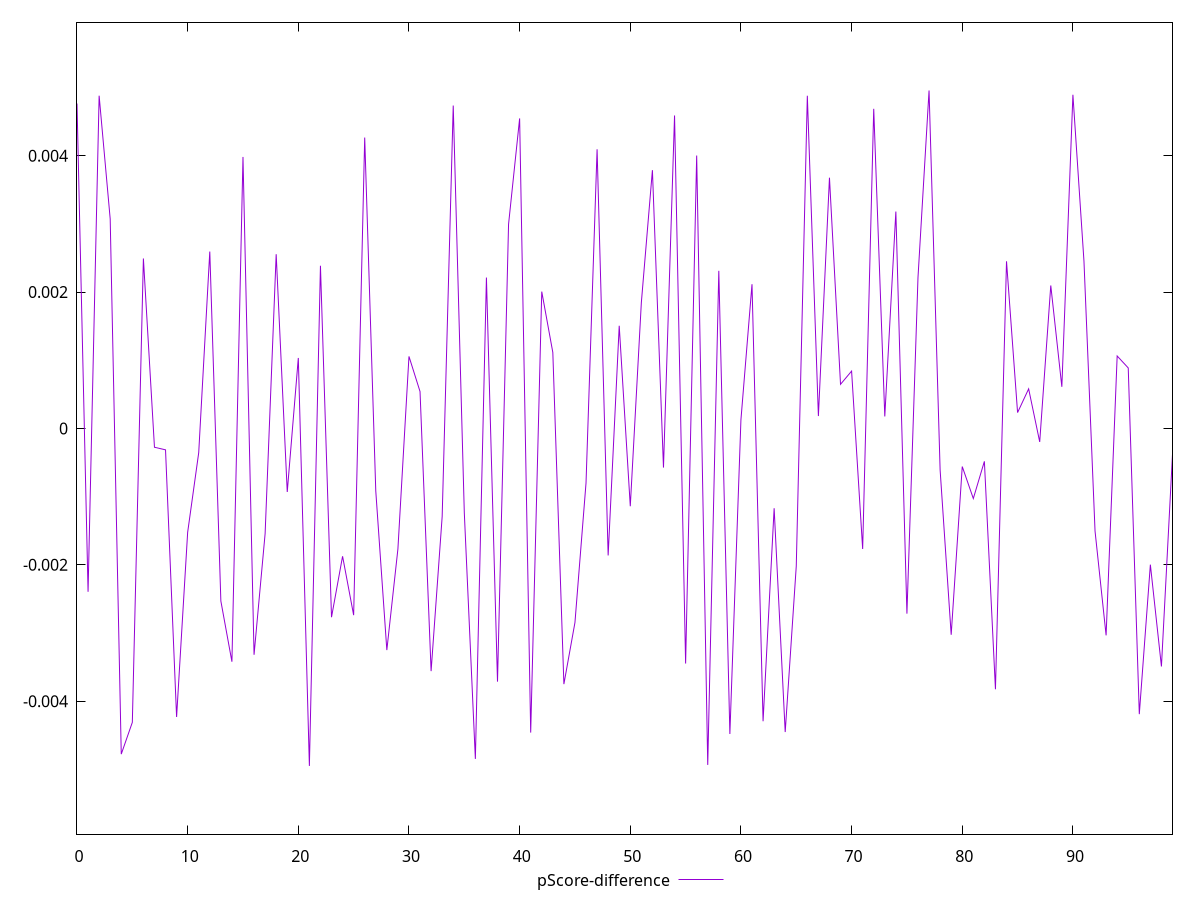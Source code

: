reset

$pScoreDifference <<EOF
0 0.004764045491213509
1 -0.002395480327137961
2 0.004878503538383483
3 0.0030710920977443656
4 -0.004776312092409557
5 -0.004310265378113881
6 0.0024915681198875994
7 -0.0002764450942697172
8 -0.00031421816490049756
9 -0.0042317805879081676
10 -0.001523866654302819
11 -0.0003552477327124319
12 0.0025935555154152357
13 -0.0025314083594277503
14 -0.0034212504577368005
15 0.003980618563398625
16 -0.0033195137696137578
17 -0.0015444787050096498
18 0.0025544432888341406
19 -0.0009320907658479372
20 0.0010329949210866607
21 -0.00494946852945094
22 0.0023851325790268003
23 -0.0027684818482173468
24 -0.001874825091828949
25 -0.0027384016264879463
26 0.0042651467270871934
27 -0.0009172911683984399
28 -0.0032507905701138953
29 -0.0017684670957187065
30 0.0010558061869720414
31 0.0005402249485435551
32 -0.0035593248032160796
33 -0.0012936094307662432
34 0.0047345577760917745
35 -0.0012338685777926184
36 -0.004846344472458233
37 0.0022117769932989972
38 -0.003713533505161617
39 0.002993894909431194
40 0.0045456169351831555
41 -0.004460189120873023
42 0.0020058962372528355
43 0.001113453118517866
44 -0.003749917441957226
45 -0.0028467774555693097
46 -0.0008009146556407776
47 0.004092654295831034
48 -0.0018627878707409475
49 0.001505105410099683
50 -0.0011410602831222194
51 0.00184462506480626
52 0.0037866520569346945
53 -0.0005748385697933595
54 0.004588445708618716
55 -0.003447333511648637
56 0.004000973795793467
57 -0.004934656856062352
58 0.002311391785553063
59 -0.004481094278731751
60 0.00012696198346245913
61 0.0021141875787302755
62 -0.004293957087637766
63 -0.001170250890645921
64 -0.004452714476398806
65 -0.002019544505697579
66 0.004877605141609211
67 0.00018087846043934874
68 0.00367654263963349
69 0.0006465930321333802
70 0.0008403840521352297
71 -0.001768303800543991
72 0.004686617342622365
73 0.0001754632309962506
74 0.0031797938731761843
75 -0.0027166273105416194
76 0.002211776993299608
77 0.0049551333792132255
78 -0.0006083032798423864
79 -0.00302599826065815
80 -0.0005594361242567403
81 -0.0010283008644264013
82 -0.00048287058043583464
83 -0.003825395670501275
84 0.0024505105679514336
85 0.00023219996438988977
86 0.0005798739610727854
87 -0.00019824973127154089
88 0.0020958287864899505
89 0.0006100079675047526
90 0.004892438986204617
91 0.0024507935307846312
92 -0.0015051617626060942
93 -0.003034882832601598
94 0.0010619550318325954
95 0.0008866800447692343
96 -0.0041900432473238325
97 -0.0019977343100110456
98 -0.0034908138215165585
99 -0.00038091630067496607
EOF

set key outside below
set xrange [0:99]
set yrange [-0.00594946852945094:0.0059551333792132255]
set trange [-0.00594946852945094:0.0059551333792132255]
set terminal svg size 640, 500 enhanced background rgb 'white'
set output "report_00013_2021-02-09T12-04-24.940Z/total-blocking-time/samples/pages/pScore-difference/values.svg"

plot $pScoreDifference title "pScore-difference" with line

reset
